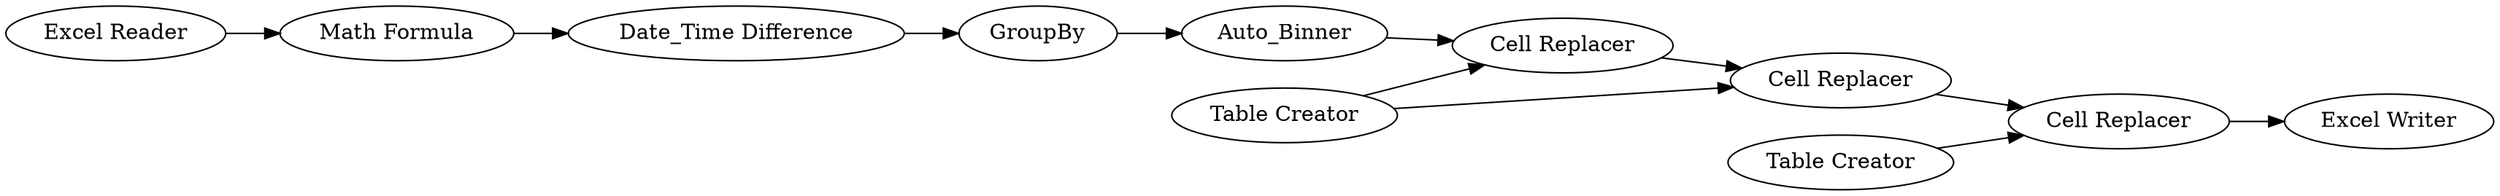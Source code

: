 digraph {
	1 [label="Excel Reader"]
	2 [label="Math Formula"]
	3 [label="Date_Time Difference"]
	4 [label=GroupBy]
	5 [label=Auto_Binner]
	6 [label="Cell Replacer"]
	7 [label="Cell Replacer"]
	8 [label="Cell Replacer"]
	9 [label="Excel Writer"]
	10 [label="Table Creator"]
	11 [label="Table Creator"]
	1 -> 2
	2 -> 3
	3 -> 4
	4 -> 5
	5 -> 6
	6 -> 7
	7 -> 8
	8 -> 9
	10 -> 6
	10 -> 7
	11 -> 8
	rankdir=LR
}
